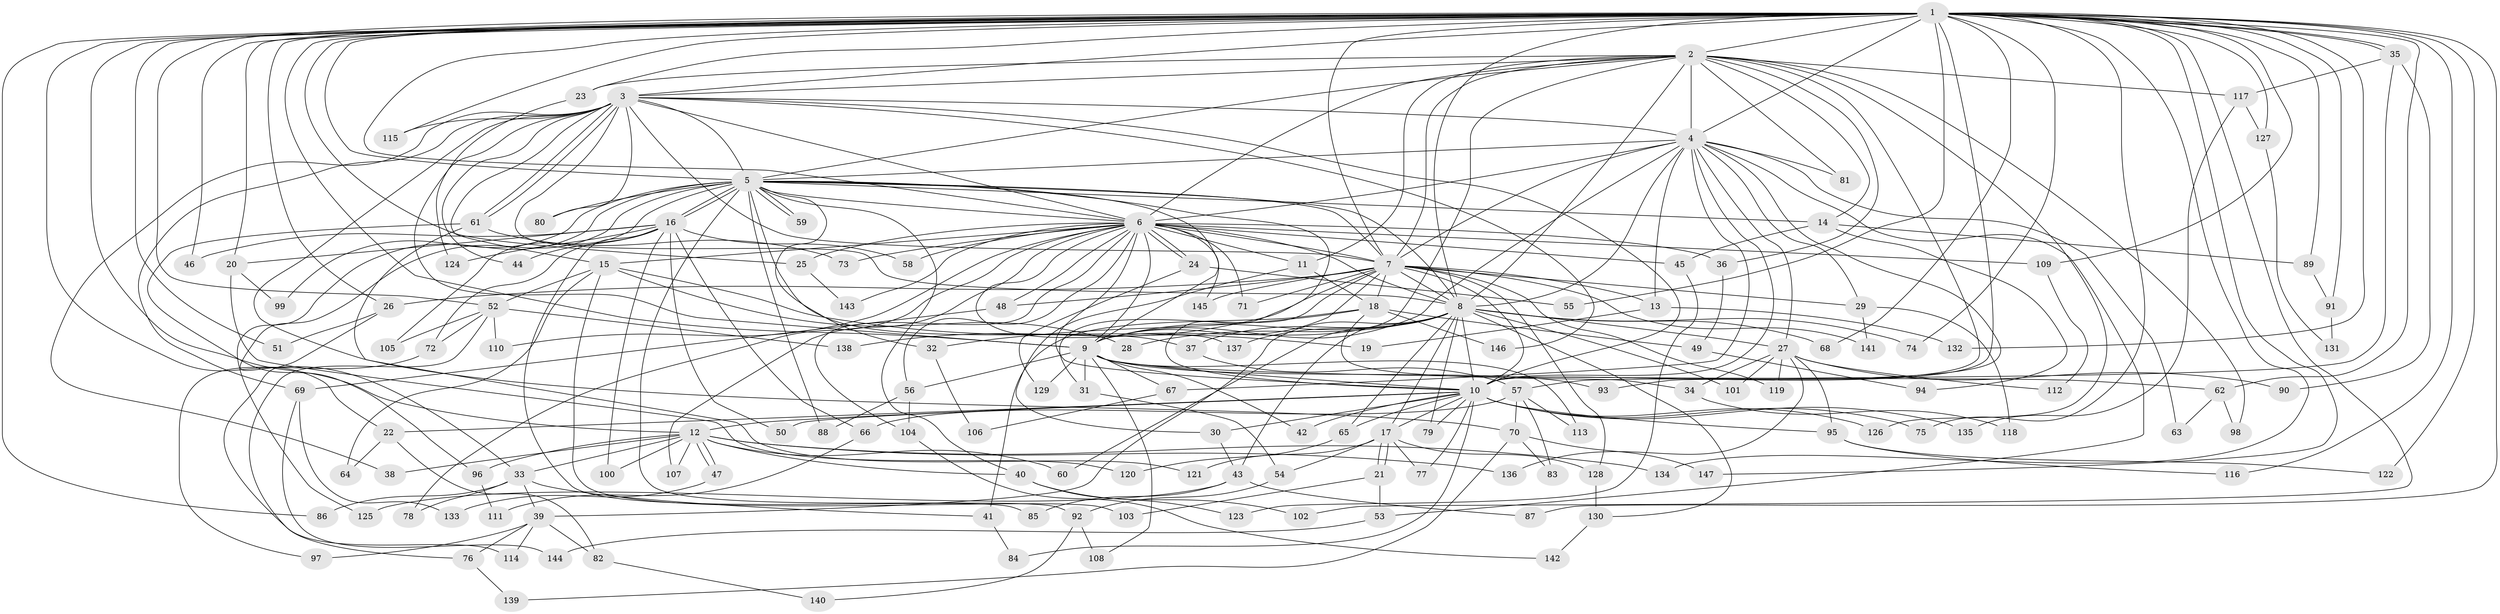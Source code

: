 // coarse degree distribution, {11: 0.013513513513513514, 2: 0.1891891891891892, 5: 0.08108108108108109, 18: 0.02702702702702703, 12: 0.013513513513513514, 7: 0.04054054054054054, 4: 0.14864864864864866, 3: 0.3108108108108108, 29: 0.013513513513513514, 6: 0.04054054054054054, 19: 0.013513513513513514, 21: 0.013513513513513514, 1: 0.013513513513513514, 14: 0.02702702702702703, 15: 0.013513513513513514, 16: 0.013513513513513514, 10: 0.013513513513513514, 24: 0.013513513513513514}
// Generated by graph-tools (version 1.1) at 2025/36/03/04/25 23:36:15]
// undirected, 147 vertices, 319 edges
graph export_dot {
  node [color=gray90,style=filled];
  1;
  2;
  3;
  4;
  5;
  6;
  7;
  8;
  9;
  10;
  11;
  12;
  13;
  14;
  15;
  16;
  17;
  18;
  19;
  20;
  21;
  22;
  23;
  24;
  25;
  26;
  27;
  28;
  29;
  30;
  31;
  32;
  33;
  34;
  35;
  36;
  37;
  38;
  39;
  40;
  41;
  42;
  43;
  44;
  45;
  46;
  47;
  48;
  49;
  50;
  51;
  52;
  53;
  54;
  55;
  56;
  57;
  58;
  59;
  60;
  61;
  62;
  63;
  64;
  65;
  66;
  67;
  68;
  69;
  70;
  71;
  72;
  73;
  74;
  75;
  76;
  77;
  78;
  79;
  80;
  81;
  82;
  83;
  84;
  85;
  86;
  87;
  88;
  89;
  90;
  91;
  92;
  93;
  94;
  95;
  96;
  97;
  98;
  99;
  100;
  101;
  102;
  103;
  104;
  105;
  106;
  107;
  108;
  109;
  110;
  111;
  112;
  113;
  114;
  115;
  116;
  117;
  118;
  119;
  120;
  121;
  122;
  123;
  124;
  125;
  126;
  127;
  128;
  129;
  130;
  131;
  132;
  133;
  134;
  135;
  136;
  137;
  138;
  139;
  140;
  141;
  142;
  143;
  144;
  145;
  146;
  147;
  1 -- 2;
  1 -- 3;
  1 -- 4;
  1 -- 5;
  1 -- 6;
  1 -- 7;
  1 -- 8;
  1 -- 9;
  1 -- 10;
  1 -- 12;
  1 -- 20;
  1 -- 22;
  1 -- 23;
  1 -- 25;
  1 -- 26;
  1 -- 35;
  1 -- 35;
  1 -- 46;
  1 -- 51;
  1 -- 52;
  1 -- 55;
  1 -- 62;
  1 -- 68;
  1 -- 74;
  1 -- 75;
  1 -- 86;
  1 -- 87;
  1 -- 89;
  1 -- 91;
  1 -- 102;
  1 -- 109;
  1 -- 115;
  1 -- 116;
  1 -- 122;
  1 -- 127;
  1 -- 132;
  1 -- 134;
  1 -- 147;
  2 -- 3;
  2 -- 4;
  2 -- 5;
  2 -- 6;
  2 -- 7;
  2 -- 8;
  2 -- 9;
  2 -- 10;
  2 -- 11;
  2 -- 14;
  2 -- 23;
  2 -- 36;
  2 -- 81;
  2 -- 98;
  2 -- 117;
  2 -- 126;
  3 -- 4;
  3 -- 5;
  3 -- 6;
  3 -- 7;
  3 -- 8;
  3 -- 9;
  3 -- 10;
  3 -- 15;
  3 -- 38;
  3 -- 44;
  3 -- 61;
  3 -- 61;
  3 -- 69;
  3 -- 70;
  3 -- 80;
  3 -- 115;
  3 -- 146;
  4 -- 5;
  4 -- 6;
  4 -- 7;
  4 -- 8;
  4 -- 9;
  4 -- 10;
  4 -- 13;
  4 -- 27;
  4 -- 29;
  4 -- 53;
  4 -- 63;
  4 -- 67;
  4 -- 81;
  4 -- 93;
  5 -- 6;
  5 -- 7;
  5 -- 8;
  5 -- 9;
  5 -- 10;
  5 -- 14;
  5 -- 16;
  5 -- 16;
  5 -- 32;
  5 -- 33;
  5 -- 37;
  5 -- 40;
  5 -- 59;
  5 -- 59;
  5 -- 80;
  5 -- 88;
  5 -- 92;
  5 -- 99;
  5 -- 105;
  5 -- 125;
  6 -- 7;
  6 -- 8;
  6 -- 9;
  6 -- 10;
  6 -- 11;
  6 -- 15;
  6 -- 24;
  6 -- 24;
  6 -- 25;
  6 -- 36;
  6 -- 45;
  6 -- 48;
  6 -- 56;
  6 -- 58;
  6 -- 71;
  6 -- 73;
  6 -- 78;
  6 -- 104;
  6 -- 107;
  6 -- 109;
  6 -- 110;
  6 -- 137;
  6 -- 143;
  6 -- 145;
  7 -- 8;
  7 -- 9;
  7 -- 10;
  7 -- 13;
  7 -- 18;
  7 -- 26;
  7 -- 29;
  7 -- 31;
  7 -- 48;
  7 -- 71;
  7 -- 119;
  7 -- 128;
  7 -- 138;
  7 -- 141;
  7 -- 145;
  8 -- 9;
  8 -- 10;
  8 -- 17;
  8 -- 27;
  8 -- 28;
  8 -- 37;
  8 -- 39;
  8 -- 43;
  8 -- 60;
  8 -- 65;
  8 -- 68;
  8 -- 74;
  8 -- 79;
  8 -- 101;
  8 -- 130;
  8 -- 137;
  9 -- 10;
  9 -- 31;
  9 -- 42;
  9 -- 56;
  9 -- 62;
  9 -- 67;
  9 -- 93;
  9 -- 108;
  9 -- 113;
  9 -- 129;
  10 -- 12;
  10 -- 17;
  10 -- 22;
  10 -- 30;
  10 -- 42;
  10 -- 50;
  10 -- 65;
  10 -- 75;
  10 -- 77;
  10 -- 79;
  10 -- 84;
  10 -- 95;
  10 -- 126;
  10 -- 135;
  11 -- 18;
  11 -- 30;
  12 -- 33;
  12 -- 38;
  12 -- 40;
  12 -- 47;
  12 -- 47;
  12 -- 60;
  12 -- 96;
  12 -- 100;
  12 -- 107;
  12 -- 134;
  12 -- 136;
  13 -- 19;
  13 -- 132;
  14 -- 45;
  14 -- 89;
  14 -- 94;
  15 -- 19;
  15 -- 28;
  15 -- 52;
  15 -- 64;
  15 -- 103;
  16 -- 20;
  16 -- 44;
  16 -- 46;
  16 -- 50;
  16 -- 58;
  16 -- 66;
  16 -- 72;
  16 -- 85;
  16 -- 100;
  16 -- 124;
  17 -- 21;
  17 -- 21;
  17 -- 54;
  17 -- 77;
  17 -- 121;
  17 -- 128;
  18 -- 32;
  18 -- 34;
  18 -- 41;
  18 -- 49;
  18 -- 146;
  20 -- 99;
  20 -- 120;
  21 -- 53;
  21 -- 103;
  22 -- 64;
  22 -- 82;
  23 -- 124;
  24 -- 55;
  24 -- 129;
  25 -- 143;
  26 -- 51;
  26 -- 114;
  27 -- 34;
  27 -- 90;
  27 -- 95;
  27 -- 101;
  27 -- 112;
  27 -- 119;
  27 -- 136;
  29 -- 118;
  29 -- 141;
  30 -- 43;
  31 -- 54;
  32 -- 106;
  33 -- 39;
  33 -- 41;
  33 -- 78;
  33 -- 86;
  34 -- 118;
  35 -- 57;
  35 -- 90;
  35 -- 117;
  36 -- 49;
  37 -- 57;
  39 -- 76;
  39 -- 82;
  39 -- 97;
  39 -- 114;
  40 -- 102;
  40 -- 123;
  41 -- 84;
  43 -- 85;
  43 -- 87;
  43 -- 125;
  45 -- 123;
  47 -- 133;
  48 -- 69;
  49 -- 94;
  52 -- 72;
  52 -- 76;
  52 -- 105;
  52 -- 110;
  52 -- 138;
  53 -- 144;
  54 -- 92;
  56 -- 88;
  56 -- 104;
  57 -- 66;
  57 -- 70;
  57 -- 83;
  57 -- 113;
  61 -- 73;
  61 -- 96;
  61 -- 121;
  62 -- 63;
  62 -- 98;
  65 -- 120;
  66 -- 111;
  67 -- 106;
  69 -- 133;
  69 -- 144;
  70 -- 83;
  70 -- 139;
  70 -- 147;
  72 -- 97;
  76 -- 139;
  82 -- 140;
  89 -- 91;
  91 -- 131;
  92 -- 108;
  92 -- 140;
  95 -- 116;
  95 -- 122;
  96 -- 111;
  104 -- 142;
  109 -- 112;
  117 -- 127;
  117 -- 135;
  127 -- 131;
  128 -- 130;
  130 -- 142;
}
